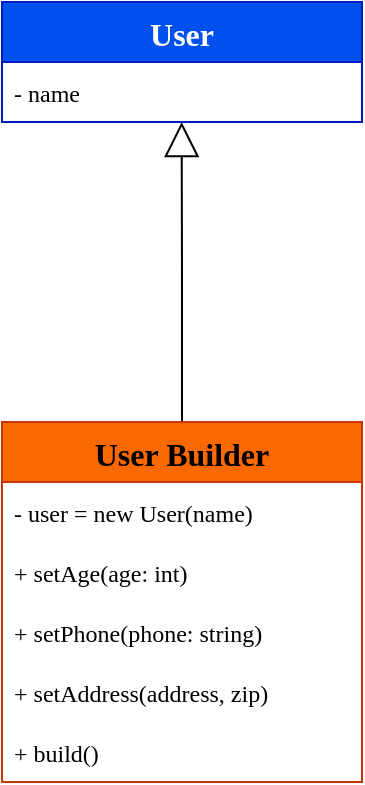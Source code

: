 <mxfile>
    <diagram id="7AE36ii8W8lKOMMXqdzY" name="Builder Pattern">
        <mxGraphModel dx="1182" dy="790" grid="1" gridSize="10" guides="1" tooltips="1" connect="1" arrows="1" fold="1" page="1" pageScale="1" pageWidth="1920" pageHeight="1200" math="0" shadow="0">
            <root>
                <mxCell id="0"/>
                <mxCell id="1" parent="0"/>
                <mxCell id="38" style="edgeStyle=orthogonalEdgeStyle;html=1;exitX=0.5;exitY=0;exitDx=0;exitDy=0;entryX=0.499;entryY=1;entryDx=0;entryDy=0;entryPerimeter=0;fontSize=16;endArrow=block;endFill=0;strokeWidth=1;jumpSize=6;endSize=15;" parent="1" source="8" target="16" edge="1">
                    <mxGeometry relative="1" as="geometry"/>
                </mxCell>
                <mxCell id="8" value="User Builder" style="swimlane;fontStyle=1;childLayout=stackLayout;horizontal=1;startSize=30;horizontalStack=0;resizeParent=1;resizeParentMax=0;resizeLast=0;collapsible=1;marginBottom=0;fillColor=#fa6800;fontColor=#000000;strokeColor=#C73500;fontSize=16;fontFamily=Poppins;fontSource=https%3A%2F%2Ffonts.googleapis.com%2Fcss%3Ffamily%3DPoppins;" parent="1" vertex="1">
                    <mxGeometry x="290" y="280" width="180" height="180" as="geometry"/>
                </mxCell>
                <mxCell id="9" value="- user = new User(name)" style="text;strokeColor=none;fillColor=none;align=left;verticalAlign=middle;spacingLeft=4;spacingRight=4;overflow=hidden;points=[[0,0.5],[1,0.5]];portConstraint=eastwest;rotatable=0;fontSize=12;fontFamily=Poppins;fontSource=https%3A%2F%2Ffonts.googleapis.com%2Fcss%3Ffamily%3DPoppins;" parent="8" vertex="1">
                    <mxGeometry y="30" width="180" height="30" as="geometry"/>
                </mxCell>
                <mxCell id="10" value="+ setAge(age: int)" style="text;strokeColor=none;fillColor=none;align=left;verticalAlign=middle;spacingLeft=4;spacingRight=4;overflow=hidden;points=[[0,0.5],[1,0.5]];portConstraint=eastwest;rotatable=0;fontSize=12;fontFamily=Poppins;fontSource=https%3A%2F%2Ffonts.googleapis.com%2Fcss%3Ffamily%3DPoppins;" parent="8" vertex="1">
                    <mxGeometry y="60" width="180" height="30" as="geometry"/>
                </mxCell>
                <mxCell id="11" value="+ setPhone(phone: string)" style="text;strokeColor=none;fillColor=none;align=left;verticalAlign=middle;spacingLeft=4;spacingRight=4;overflow=hidden;points=[[0,0.5],[1,0.5]];portConstraint=eastwest;rotatable=0;fontSize=12;fontFamily=Poppins;fontSource=https%3A%2F%2Ffonts.googleapis.com%2Fcss%3Ffamily%3DPoppins;" parent="8" vertex="1">
                    <mxGeometry y="90" width="180" height="30" as="geometry"/>
                </mxCell>
                <mxCell id="24" value="+ setAddress(address, zip)" style="text;strokeColor=none;fillColor=none;align=left;verticalAlign=middle;spacingLeft=4;spacingRight=4;overflow=hidden;points=[[0,0.5],[1,0.5]];portConstraint=eastwest;rotatable=0;fontSize=12;fontFamily=Poppins;fontSource=https%3A%2F%2Ffonts.googleapis.com%2Fcss%3Ffamily%3DPoppins;" parent="8" vertex="1">
                    <mxGeometry y="120" width="180" height="30" as="geometry"/>
                </mxCell>
                <mxCell id="25" value="+ build()" style="text;strokeColor=none;fillColor=none;align=left;verticalAlign=middle;spacingLeft=4;spacingRight=4;overflow=hidden;points=[[0,0.5],[1,0.5]];portConstraint=eastwest;rotatable=0;fontSize=12;fontFamily=Poppins;fontSource=https%3A%2F%2Ffonts.googleapis.com%2Fcss%3Ffamily%3DPoppins;" parent="8" vertex="1">
                    <mxGeometry y="150" width="180" height="30" as="geometry"/>
                </mxCell>
                <mxCell id="15" value="User" style="swimlane;fontStyle=1;childLayout=stackLayout;horizontal=1;startSize=30;horizontalStack=0;resizeParent=1;resizeParentMax=0;resizeLast=0;collapsible=1;marginBottom=0;fillColor=#0050ef;fontColor=#ffffff;strokeColor=#001DBC;fontSize=16;fontFamily=Poppins;fontSource=https%3A%2F%2Ffonts.googleapis.com%2Fcss%3Ffamily%3DPoppins;" parent="1" vertex="1">
                    <mxGeometry x="290" y="70" width="180" height="60" as="geometry"/>
                </mxCell>
                <mxCell id="16" value="- name" style="text;strokeColor=none;fillColor=none;align=left;verticalAlign=middle;spacingLeft=4;spacingRight=4;overflow=hidden;points=[[0,0.5],[1,0.5]];portConstraint=eastwest;rotatable=0;fontSize=12;fontFamily=Poppins;fontSource=https%3A%2F%2Ffonts.googleapis.com%2Fcss%3Ffamily%3DPoppins;" parent="15" vertex="1">
                    <mxGeometry y="30" width="180" height="30" as="geometry"/>
                </mxCell>
            </root>
        </mxGraphModel>
    </diagram>
    <diagram id="tnvr0xdQmMgK4jiQnoi3" name="Factory Pattern">
        <mxGraphModel dx="631" dy="658" grid="1" gridSize="10" guides="1" tooltips="1" connect="1" arrows="1" fold="1" page="1" pageScale="1" pageWidth="1920" pageHeight="1200" math="0" shadow="0">
            <root>
                <mxCell id="9E2kqZDhQd1L_hd0AAbG-0"/>
                <mxCell id="9E2kqZDhQd1L_hd0AAbG-1" parent="9E2kqZDhQd1L_hd0AAbG-0"/>
                <mxCell id="WbeBklJsFnVZDRVDeo-r-1" value="EmployeeFactory" style="swimlane;fontStyle=1;childLayout=stackLayout;horizontal=1;startSize=30;horizontalStack=0;resizeParent=1;resizeParentMax=0;resizeLast=0;collapsible=1;marginBottom=0;fillColor=#fa6800;fontColor=#000000;strokeColor=#C73500;fontSize=16;fontFamily=Poppins;fontSource=https%3A%2F%2Ffonts.googleapis.com%2Fcss%3Ffamily%3DPoppins;" vertex="1" parent="9E2kqZDhQd1L_hd0AAbG-1">
                    <mxGeometry x="410" y="280" width="220" height="60" as="geometry"/>
                </mxCell>
                <mxCell id="WbeBklJsFnVZDRVDeo-r-6" value="+ create(name: string, type: string)" style="text;strokeColor=none;fillColor=none;align=left;verticalAlign=middle;spacingLeft=4;spacingRight=4;overflow=hidden;points=[[0,0.5],[1,0.5]];portConstraint=eastwest;rotatable=0;fontSize=12;fontFamily=Poppins;fontSource=https%3A%2F%2Ffonts.googleapis.com%2Fcss%3Ffamily%3DPoppins;" vertex="1" parent="WbeBklJsFnVZDRVDeo-r-1">
                    <mxGeometry y="30" width="220" height="30" as="geometry"/>
                </mxCell>
                <mxCell id="WbeBklJsFnVZDRVDeo-r-7" value="Developer" style="swimlane;fontStyle=1;childLayout=stackLayout;horizontal=1;startSize=30;horizontalStack=0;resizeParent=1;resizeParentMax=0;resizeLast=0;collapsible=1;marginBottom=0;fillColor=#0050ef;fontColor=#ffffff;strokeColor=#001DBC;fontSize=16;fontFamily=Poppins;fontSource=https%3A%2F%2Ffonts.googleapis.com%2Fcss%3Ffamily%3DPoppins;" vertex="1" parent="9E2kqZDhQd1L_hd0AAbG-1">
                    <mxGeometry x="290" y="70" width="180" height="90" as="geometry"/>
                </mxCell>
                <mxCell id="WbeBklJsFnVZDRVDeo-r-8" value="- name: string" style="text;strokeColor=none;fillColor=none;align=left;verticalAlign=middle;spacingLeft=4;spacingRight=4;overflow=hidden;points=[[0,0.5],[1,0.5]];portConstraint=eastwest;rotatable=0;fontSize=12;fontFamily=Poppins;fontSource=https%3A%2F%2Ffonts.googleapis.com%2Fcss%3Ffamily%3DPoppins;" vertex="1" parent="WbeBklJsFnVZDRVDeo-r-7">
                    <mxGeometry y="30" width="180" height="30" as="geometry"/>
                </mxCell>
                <mxCell id="WbeBklJsFnVZDRVDeo-r-10" value="- type: string" style="text;strokeColor=none;fillColor=none;align=left;verticalAlign=middle;spacingLeft=4;spacingRight=4;overflow=hidden;points=[[0,0.5],[1,0.5]];portConstraint=eastwest;rotatable=0;fontSize=12;fontFamily=Poppins;fontSource=https%3A%2F%2Ffonts.googleapis.com%2Fcss%3Ffamily%3DPoppins;" vertex="1" parent="WbeBklJsFnVZDRVDeo-r-7">
                    <mxGeometry y="60" width="180" height="30" as="geometry"/>
                </mxCell>
                <mxCell id="WbeBklJsFnVZDRVDeo-r-11" value="Tester" style="swimlane;fontStyle=1;childLayout=stackLayout;horizontal=1;startSize=30;horizontalStack=0;resizeParent=1;resizeParentMax=0;resizeLast=0;collapsible=1;marginBottom=0;fillColor=#a0522d;fontColor=#ffffff;strokeColor=#6D1F00;fontSize=16;fontFamily=Poppins;fontSource=https%3A%2F%2Ffonts.googleapis.com%2Fcss%3Ffamily%3DPoppins;" vertex="1" parent="9E2kqZDhQd1L_hd0AAbG-1">
                    <mxGeometry x="550" y="70" width="180" height="90" as="geometry"/>
                </mxCell>
                <mxCell id="WbeBklJsFnVZDRVDeo-r-12" value="- name: string" style="text;strokeColor=none;fillColor=none;align=left;verticalAlign=middle;spacingLeft=4;spacingRight=4;overflow=hidden;points=[[0,0.5],[1,0.5]];portConstraint=eastwest;rotatable=0;fontSize=12;fontFamily=Poppins;fontSource=https%3A%2F%2Ffonts.googleapis.com%2Fcss%3Ffamily%3DPoppins;" vertex="1" parent="WbeBklJsFnVZDRVDeo-r-11">
                    <mxGeometry y="30" width="180" height="30" as="geometry"/>
                </mxCell>
                <mxCell id="WbeBklJsFnVZDRVDeo-r-13" value="- type: string" style="text;strokeColor=none;fillColor=none;align=left;verticalAlign=middle;spacingLeft=4;spacingRight=4;overflow=hidden;points=[[0,0.5],[1,0.5]];portConstraint=eastwest;rotatable=0;fontSize=12;fontFamily=Poppins;fontSource=https%3A%2F%2Ffonts.googleapis.com%2Fcss%3Ffamily%3DPoppins;" vertex="1" parent="WbeBklJsFnVZDRVDeo-r-11">
                    <mxGeometry y="60" width="180" height="30" as="geometry"/>
                </mxCell>
            </root>
        </mxGraphModel>
    </diagram>
</mxfile>